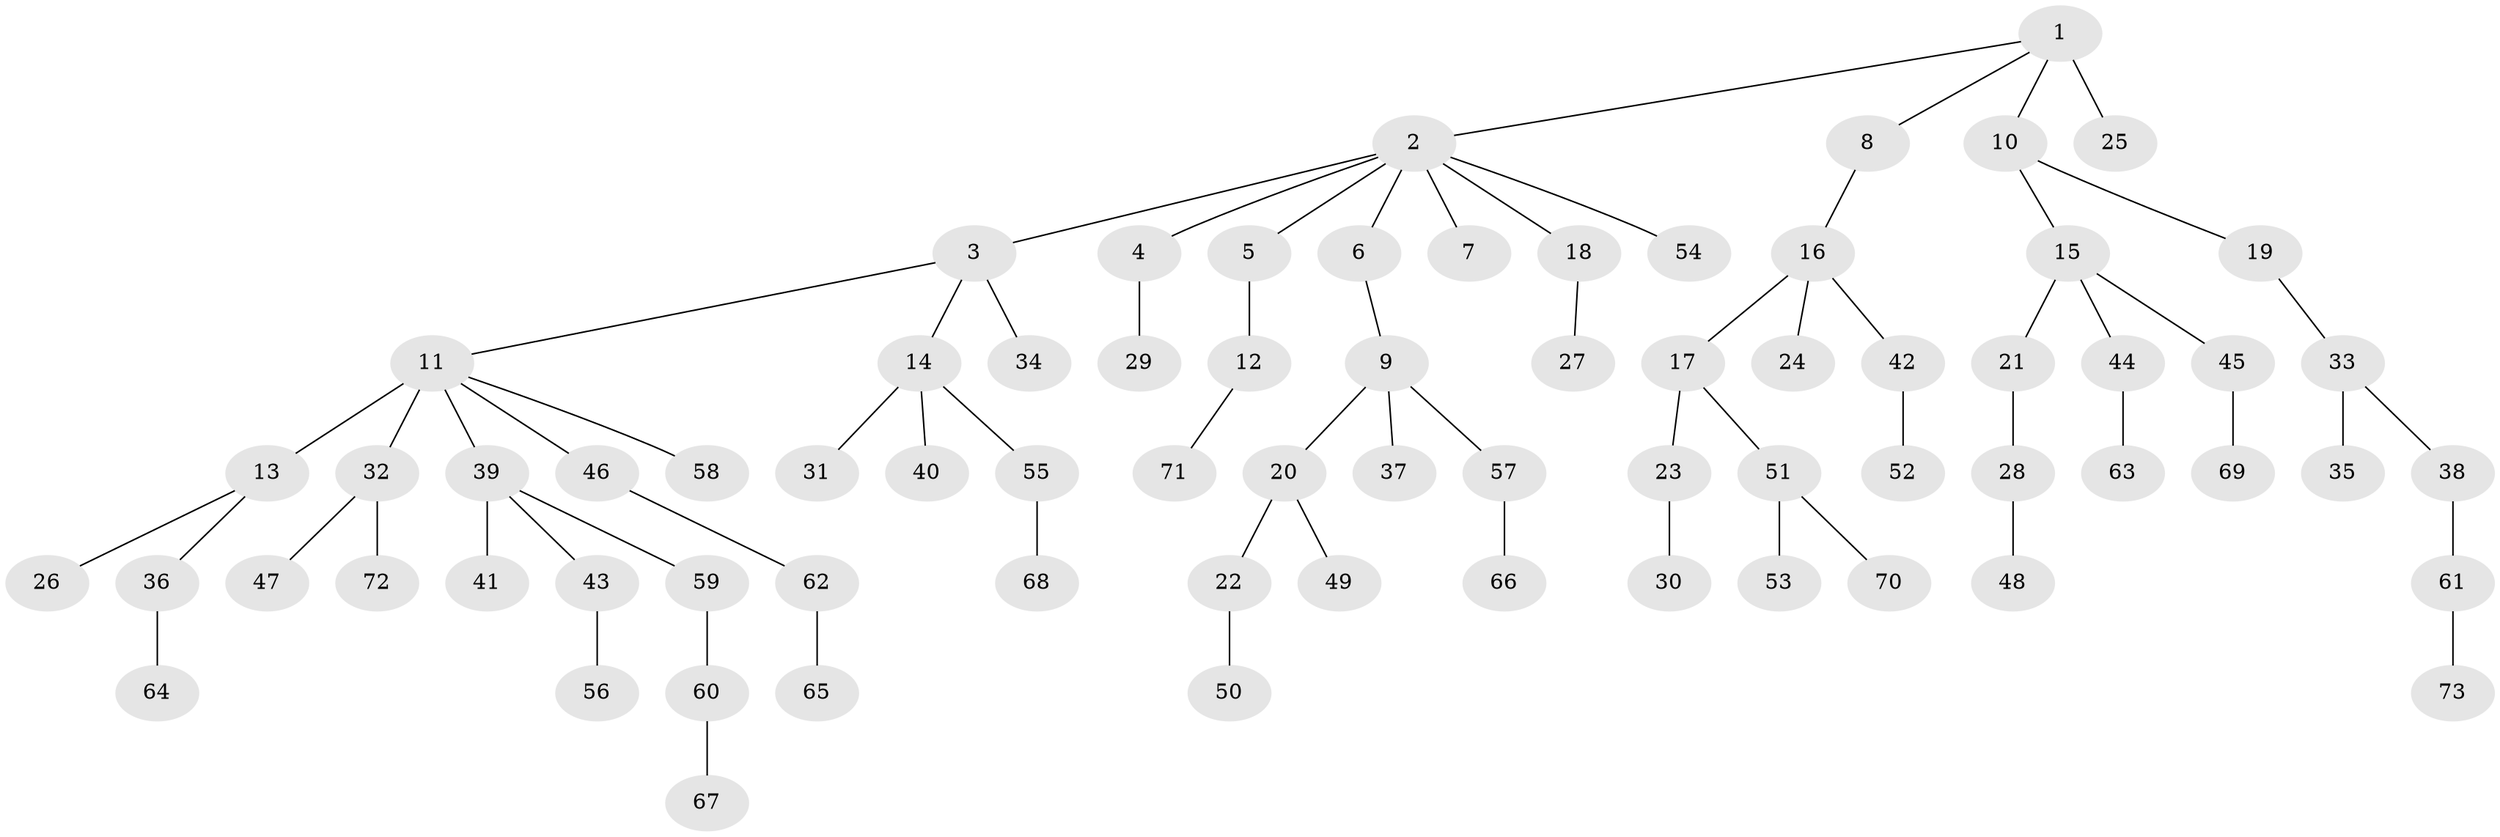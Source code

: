 // original degree distribution, {4: 0.05517241379310345, 9: 0.006896551724137931, 5: 0.04827586206896552, 3: 0.16551724137931034, 2: 0.20689655172413793, 1: 0.5103448275862069, 6: 0.006896551724137931}
// Generated by graph-tools (version 1.1) at 2025/37/03/09/25 02:37:09]
// undirected, 73 vertices, 72 edges
graph export_dot {
graph [start="1"]
  node [color=gray90,style=filled];
  1;
  2;
  3;
  4;
  5;
  6;
  7;
  8;
  9;
  10;
  11;
  12;
  13;
  14;
  15;
  16;
  17;
  18;
  19;
  20;
  21;
  22;
  23;
  24;
  25;
  26;
  27;
  28;
  29;
  30;
  31;
  32;
  33;
  34;
  35;
  36;
  37;
  38;
  39;
  40;
  41;
  42;
  43;
  44;
  45;
  46;
  47;
  48;
  49;
  50;
  51;
  52;
  53;
  54;
  55;
  56;
  57;
  58;
  59;
  60;
  61;
  62;
  63;
  64;
  65;
  66;
  67;
  68;
  69;
  70;
  71;
  72;
  73;
  1 -- 2 [weight=1.0];
  1 -- 8 [weight=1.0];
  1 -- 10 [weight=1.0];
  1 -- 25 [weight=3.0];
  2 -- 3 [weight=1.0];
  2 -- 4 [weight=1.0];
  2 -- 5 [weight=1.0];
  2 -- 6 [weight=1.0];
  2 -- 7 [weight=1.0];
  2 -- 18 [weight=1.0];
  2 -- 54 [weight=1.0];
  3 -- 11 [weight=1.0];
  3 -- 14 [weight=1.0];
  3 -- 34 [weight=1.0];
  4 -- 29 [weight=2.0];
  5 -- 12 [weight=1.0];
  6 -- 9 [weight=1.0];
  8 -- 16 [weight=1.0];
  9 -- 20 [weight=1.0];
  9 -- 37 [weight=1.0];
  9 -- 57 [weight=1.0];
  10 -- 15 [weight=1.0];
  10 -- 19 [weight=1.0];
  11 -- 13 [weight=3.0];
  11 -- 32 [weight=1.0];
  11 -- 39 [weight=1.0];
  11 -- 46 [weight=1.0];
  11 -- 58 [weight=1.0];
  12 -- 71 [weight=1.0];
  13 -- 26 [weight=1.0];
  13 -- 36 [weight=1.0];
  14 -- 31 [weight=1.0];
  14 -- 40 [weight=1.0];
  14 -- 55 [weight=1.0];
  15 -- 21 [weight=1.0];
  15 -- 44 [weight=1.0];
  15 -- 45 [weight=1.0];
  16 -- 17 [weight=1.0];
  16 -- 24 [weight=1.0];
  16 -- 42 [weight=1.0];
  17 -- 23 [weight=1.0];
  17 -- 51 [weight=1.0];
  18 -- 27 [weight=1.0];
  19 -- 33 [weight=1.0];
  20 -- 22 [weight=1.0];
  20 -- 49 [weight=1.0];
  21 -- 28 [weight=1.0];
  22 -- 50 [weight=2.0];
  23 -- 30 [weight=2.0];
  28 -- 48 [weight=2.0];
  32 -- 47 [weight=1.0];
  32 -- 72 [weight=1.0];
  33 -- 35 [weight=1.0];
  33 -- 38 [weight=1.0];
  36 -- 64 [weight=1.0];
  38 -- 61 [weight=1.0];
  39 -- 41 [weight=1.0];
  39 -- 43 [weight=1.0];
  39 -- 59 [weight=1.0];
  42 -- 52 [weight=1.0];
  43 -- 56 [weight=1.0];
  44 -- 63 [weight=1.0];
  45 -- 69 [weight=1.0];
  46 -- 62 [weight=1.0];
  51 -- 53 [weight=1.0];
  51 -- 70 [weight=1.0];
  55 -- 68 [weight=1.0];
  57 -- 66 [weight=1.0];
  59 -- 60 [weight=1.0];
  60 -- 67 [weight=1.0];
  61 -- 73 [weight=1.0];
  62 -- 65 [weight=2.0];
}
